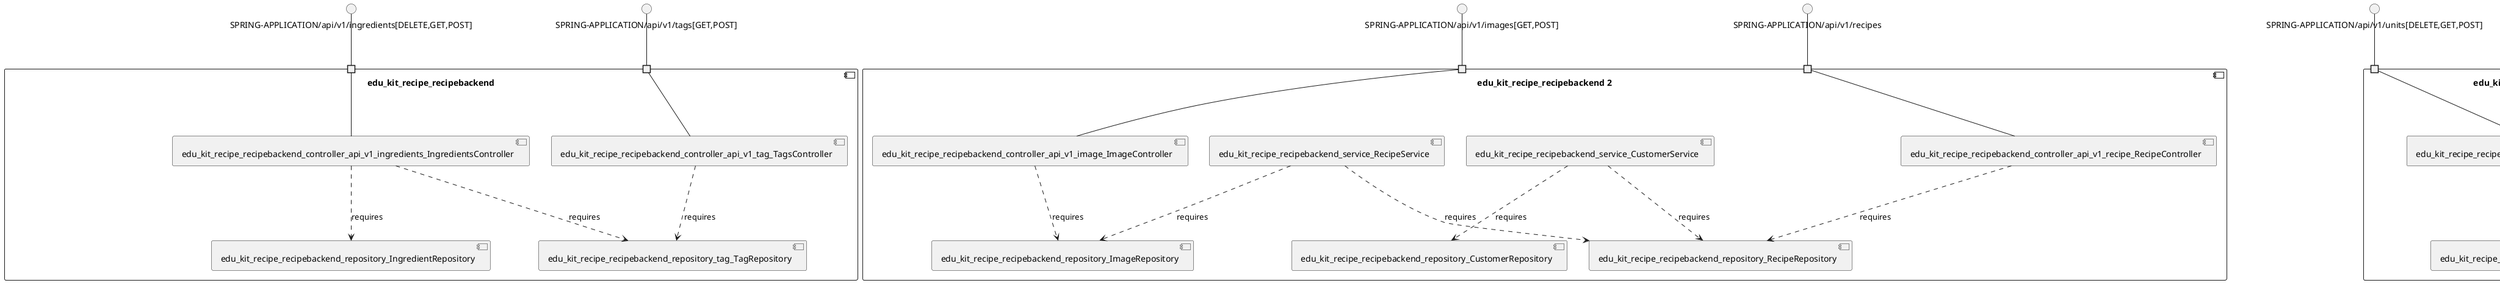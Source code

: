 @startuml
skinparam fixCircleLabelOverlapping true
skinparam componentStyle uml2
component "edu_kit_recipe_recipebackend\n\n\n\n\n\n" {
[edu_kit_recipe_recipebackend_controller_api_v1_ingredients_IngredientsController]
[edu_kit_recipe_recipebackend_repository_IngredientRepository]
[edu_kit_recipe_recipebackend_controller_api_v1_tag_TagsController]
[edu_kit_recipe_recipebackend_repository_tag_TagRepository]
portin " " as edu_kit_recipe_recipebackend_requires_SPRING_APPLICATION_api_v1_tags_GET_POST_
portin " " as edu_kit_recipe_recipebackend_requires_SPRING_APPLICATION_api_v1_ingredients_DELETE_GET_POST_
[edu_kit_recipe_recipebackend_controller_api_v1_tag_TagsController]..>[edu_kit_recipe_recipebackend_repository_tag_TagRepository] : requires
[edu_kit_recipe_recipebackend_controller_api_v1_ingredients_IngredientsController]..>[edu_kit_recipe_recipebackend_repository_tag_TagRepository] : requires
[edu_kit_recipe_recipebackend_controller_api_v1_ingredients_IngredientsController]..>[edu_kit_recipe_recipebackend_repository_IngredientRepository] : requires
"edu_kit_recipe_recipebackend_requires_SPRING_APPLICATION_api_v1_tags_GET_POST_"--[edu_kit_recipe_recipebackend_controller_api_v1_tag_TagsController]
"edu_kit_recipe_recipebackend_requires_SPRING_APPLICATION_api_v1_ingredients_DELETE_GET_POST_"--[edu_kit_recipe_recipebackend_controller_api_v1_ingredients_IngredientsController]
}
interface "SPRING-APPLICATION/api/v1/ingredients[DELETE,GET,POST]" as interface.SPRING_APPLICATION_api_v1_ingredients_DELETE_GET_POST_
interface.SPRING_APPLICATION_api_v1_ingredients_DELETE_GET_POST_--"edu_kit_recipe_recipebackend_requires_SPRING_APPLICATION_api_v1_ingredients_DELETE_GET_POST_"
interface "SPRING-APPLICATION/api/v1/tags[GET,POST]" as interface.SPRING_APPLICATION_api_v1_tags_GET_POST_
interface.SPRING_APPLICATION_api_v1_tags_GET_POST_--"edu_kit_recipe_recipebackend_requires_SPRING_APPLICATION_api_v1_tags_GET_POST_"
component "edu_kit_recipe_recipebackend 2\n\n\n\n\n\n" {
[edu_kit_recipe_recipebackend_controller_api_v1_recipe_RecipeController]
[edu_kit_recipe_recipebackend_controller_api_v1_image_ImageController]
[edu_kit_recipe_recipebackend_service_RecipeService]
[edu_kit_recipe_recipebackend_service_CustomerService]
[edu_kit_recipe_recipebackend_repository_CustomerRepository]
[edu_kit_recipe_recipebackend_repository_ImageRepository]
[edu_kit_recipe_recipebackend_repository_RecipeRepository]
portin " " as edu_kit_recipe_recipebackend_2_requires_SPRING_APPLICATION_api_v1_images_GET_POST_
portin " " as edu_kit_recipe_recipebackend_2_requires_SPRING_APPLICATION_api_v1_recipes
[edu_kit_recipe_recipebackend_controller_api_v1_recipe_RecipeController]..>[edu_kit_recipe_recipebackend_repository_RecipeRepository] : requires
[edu_kit_recipe_recipebackend_service_CustomerService]..>[edu_kit_recipe_recipebackend_repository_CustomerRepository] : requires
[edu_kit_recipe_recipebackend_controller_api_v1_image_ImageController]..>[edu_kit_recipe_recipebackend_repository_ImageRepository] : requires
[edu_kit_recipe_recipebackend_service_CustomerService]..>[edu_kit_recipe_recipebackend_repository_RecipeRepository] : requires
[edu_kit_recipe_recipebackend_service_RecipeService]..>[edu_kit_recipe_recipebackend_repository_RecipeRepository] : requires
[edu_kit_recipe_recipebackend_service_RecipeService]..>[edu_kit_recipe_recipebackend_repository_ImageRepository] : requires
"edu_kit_recipe_recipebackend_2_requires_SPRING_APPLICATION_api_v1_recipes"--[edu_kit_recipe_recipebackend_controller_api_v1_recipe_RecipeController]
"edu_kit_recipe_recipebackend_2_requires_SPRING_APPLICATION_api_v1_images_GET_POST_"--[edu_kit_recipe_recipebackend_controller_api_v1_image_ImageController]
}
interface "SPRING-APPLICATION/api/v1/images[GET,POST]" as interface.SPRING_APPLICATION_api_v1_images_GET_POST_
interface.SPRING_APPLICATION_api_v1_images_GET_POST_--"edu_kit_recipe_recipebackend_2_requires_SPRING_APPLICATION_api_v1_images_GET_POST_"
interface "SPRING-APPLICATION/api/v1/recipes" as interface.SPRING_APPLICATION_api_v1_recipes
interface.SPRING_APPLICATION_api_v1_recipes--"edu_kit_recipe_recipebackend_2_requires_SPRING_APPLICATION_api_v1_recipes"
component "edu_kit_recipe_recipebackend 3\n\n\n\n\n\n" {
[edu_kit_recipe_recipebackend_repository_UnitRepository]
[edu_kit_recipe_recipebackend_controller_api_v1_units_UnitController]
portin " " as edu_kit_recipe_recipebackend_3_requires_SPRING_APPLICATION_api_v1_units_DELETE_GET_POST_
[edu_kit_recipe_recipebackend_controller_api_v1_units_UnitController]..>[edu_kit_recipe_recipebackend_repository_UnitRepository] : requires
"edu_kit_recipe_recipebackend_3_requires_SPRING_APPLICATION_api_v1_units_DELETE_GET_POST_"--[edu_kit_recipe_recipebackend_controller_api_v1_units_UnitController]
}
interface "SPRING-APPLICATION/api/v1/units[DELETE,GET,POST]" as interface.SPRING_APPLICATION_api_v1_units_DELETE_GET_POST_
interface.SPRING_APPLICATION_api_v1_units_DELETE_GET_POST_--"edu_kit_recipe_recipebackend_3_requires_SPRING_APPLICATION_api_v1_units_DELETE_GET_POST_"
component "edu_kit_recipe_recipebackend_controller_BaseController\n\n\n\n\n\n" {
[edu_kit_recipe_recipebackend_controller_BaseController]
portin " " as edu_kit_recipe_recipebackend_controller_BaseController_requires_SPRING_APPLICATION_GET_
portin " " as edu_kit_recipe_recipebackend_controller_BaseController_requires_SPRING_APPLICATION_test_GET_
"edu_kit_recipe_recipebackend_controller_BaseController_requires_SPRING_APPLICATION_GET_"--[edu_kit_recipe_recipebackend_controller_BaseController]
"edu_kit_recipe_recipebackend_controller_BaseController_requires_SPRING_APPLICATION_test_GET_"--[edu_kit_recipe_recipebackend_controller_BaseController]
}
interface "SPRING-APPLICATION/[GET]" as interface.SPRING_APPLICATION_GET_
interface.SPRING_APPLICATION_GET_--"edu_kit_recipe_recipebackend_controller_BaseController_requires_SPRING_APPLICATION_GET_"
interface "SPRING-APPLICATION/test[GET]" as interface.SPRING_APPLICATION_test_GET_
interface.SPRING_APPLICATION_test_GET_--"edu_kit_recipe_recipebackend_controller_BaseController_requires_SPRING_APPLICATION_test_GET_"
component "edu_kit_recipe_recipebackend_controller_api_v1_user_CustomerController\n\n\n\n\n\n" {
[edu_kit_recipe_recipebackend_controller_api_v1_user_CustomerController]
portin " " as edu_kit_recipe_recipebackend_controller_api_v1_user_CustomerController_requires_SPRING_APPLICATION_api_v1_user
"edu_kit_recipe_recipebackend_controller_api_v1_user_CustomerController_requires_SPRING_APPLICATION_api_v1_user"--[edu_kit_recipe_recipebackend_controller_api_v1_user_CustomerController]
}
interface "SPRING-APPLICATION/api/v1/user" as interface.SPRING_APPLICATION_api_v1_user
interface.SPRING_APPLICATION_api_v1_user--"edu_kit_recipe_recipebackend_controller_api_v1_user_CustomerController_requires_SPRING_APPLICATION_api_v1_user"
component "edu_kit_recipe_recipebackend_controller_exception_ExceptionController\n\n\n\n\n\n" {
[edu_kit_recipe_recipebackend_controller_exception_ExceptionController]
portin " " as edu_kit_recipe_recipebackend_controller_exception_ExceptionController_requires_SPRING_APPLICATION_error
"edu_kit_recipe_recipebackend_controller_exception_ExceptionController_requires_SPRING_APPLICATION_error"--[edu_kit_recipe_recipebackend_controller_exception_ExceptionController]
}
interface "SPRING-APPLICATION/error" as interface.SPRING_APPLICATION_error
interface.SPRING_APPLICATION_error--"edu_kit_recipe_recipebackend_controller_exception_ExceptionController_requires_SPRING_APPLICATION_error"

@enduml
